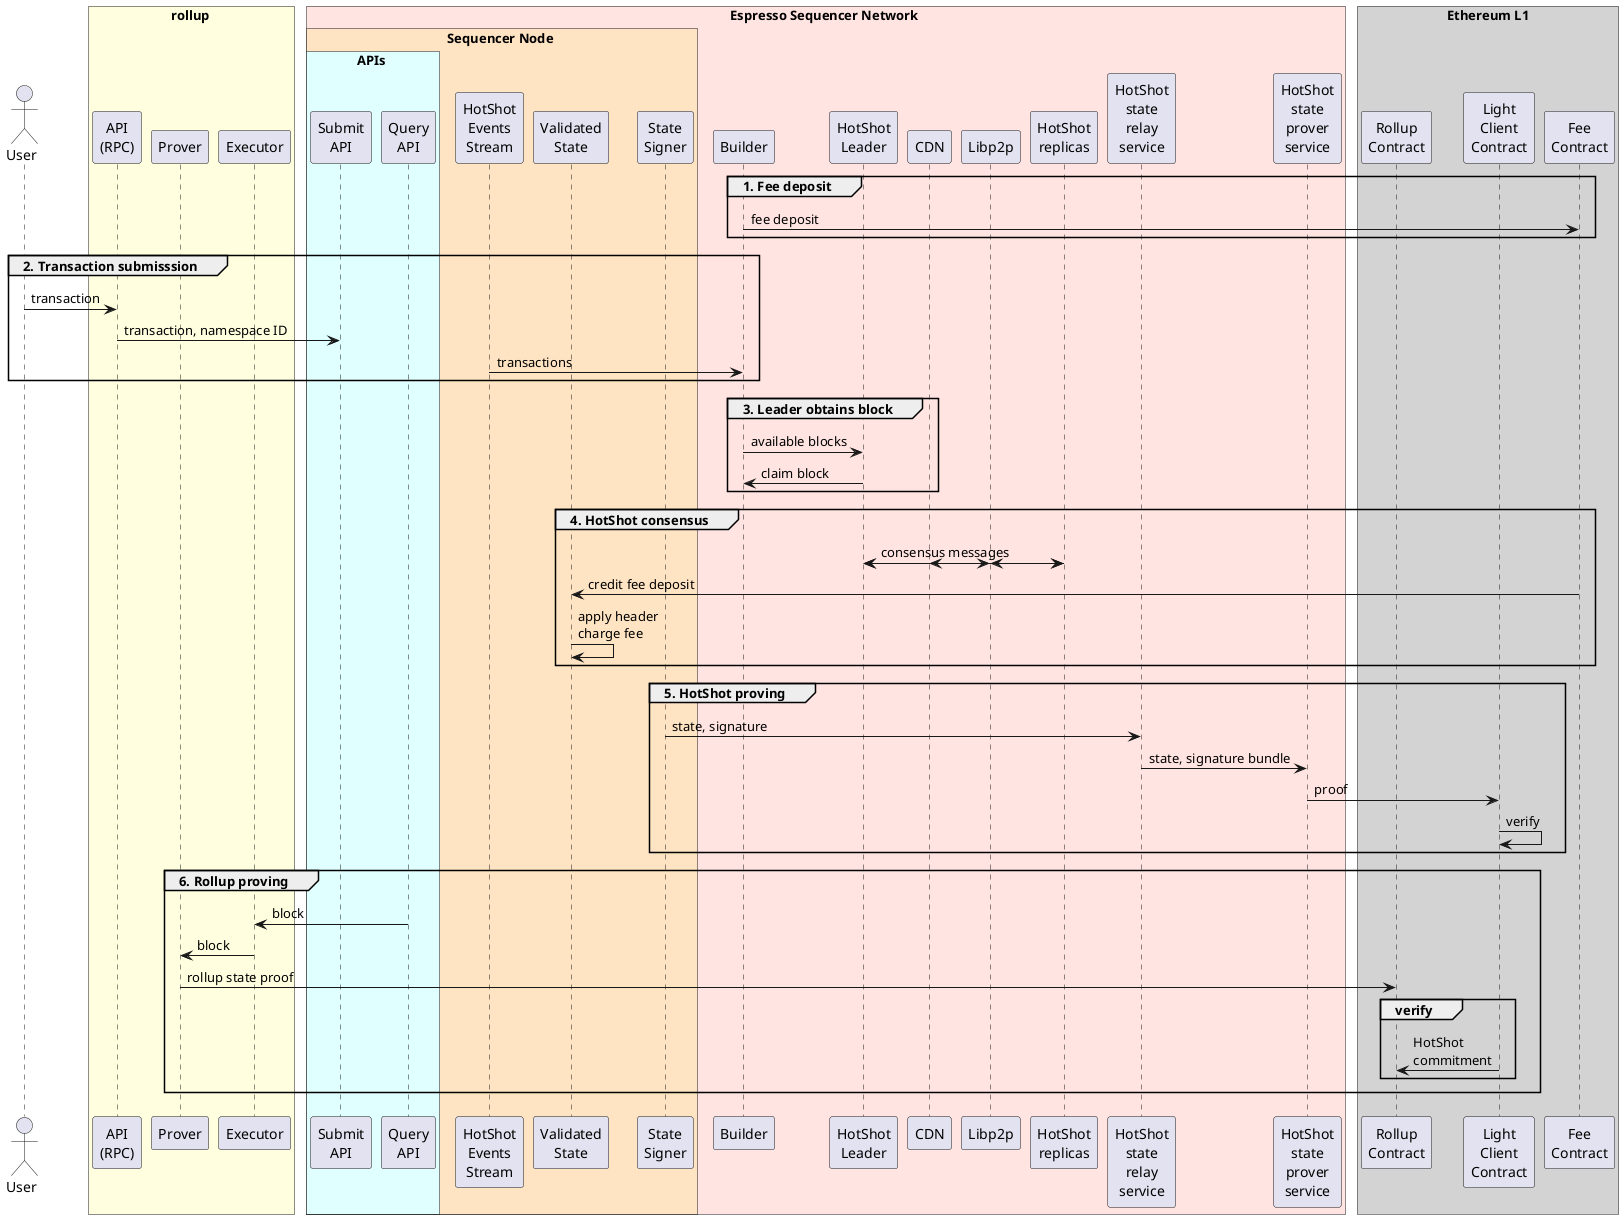 @startuml
!pragma teoz true
actor User

box rollup #LightYellow
    participant "API\n(RPC)" as rpc
    participant "Prover" as rprover
    participant "Executor" as executor
end box

box Espresso Sequencer Network #MistyRose
    box Sequencer Node #Bisque
        box APIs #LightCyan
            participant "Submit\nAPI" as submit
            participant "Query\nAPI" as query
        end box
        participant "HotShot\nEvents\nStream" as events
        participant "Validated\nState" as ValidatedState
        participant "State\nSigner" as signer
    end box

    participant Builder
    participant "HotShot\nLeader" as leader
    participant CDN
    participant Libp2p
    participant "HotShot\nreplicas" as replicas
    participant "HotShot\nstate\nrelay\nservice" as relay
    participant "HotShot\nstate\nprover\nservice" as prover
end box

box "Ethereum L1" #LightGrey
    participant "Rollup\nContract" as RC
    participant "Light\nClient\nContract" as LC
    participant "Fee\nContract" as fee
end box

group 1. Fee deposit
    Builder -> fee: fee deposit
end group

group 2. Transaction submisssion
    User -> rpc: transaction
    rpc -> submit: transaction, namespace ID
    events -> Builder: transactions
end group

group 3. Leader obtains block
    Builder -> leader: available blocks
    leader -> Builder: claim block
end group

group 4. HotShot consensus
    leader <-> replicas: consensus messages
    & leader <-> Libp2p:
    & Libp2p <-> replicas:
    & replicas -> CDN:
    fee -> ValidatedState: credit fee deposit
    ValidatedState -> ValidatedState: apply header\ncharge fee
end group

group 5. HotShot proving
    signer -> relay: state, signature
    relay -> prover: state, signature bundle
    prover -> "Light\nClient\nContract" as LC: proof
    LC -> LC: verify
end group

group 6. Rollup proving
    query -> executor: block
    executor -> rprover: block
    rprover -> RC: rollup state proof

    group verify
        LC -> "Rollup\nContract" as RC: HotShot\ncommitment
    end group
end group
@enduml

